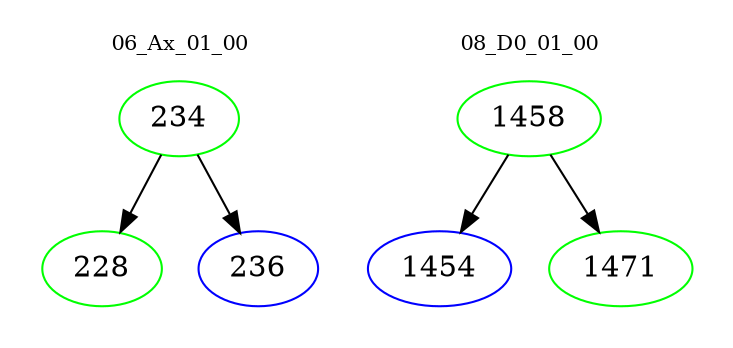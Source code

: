 digraph{
subgraph cluster_0 {
color = white
label = "06_Ax_01_00";
fontsize=10;
T0_234 [label="234", color="green"]
T0_234 -> T0_228 [color="black"]
T0_228 [label="228", color="green"]
T0_234 -> T0_236 [color="black"]
T0_236 [label="236", color="blue"]
}
subgraph cluster_1 {
color = white
label = "08_D0_01_00";
fontsize=10;
T1_1458 [label="1458", color="green"]
T1_1458 -> T1_1454 [color="black"]
T1_1454 [label="1454", color="blue"]
T1_1458 -> T1_1471 [color="black"]
T1_1471 [label="1471", color="green"]
}
}
